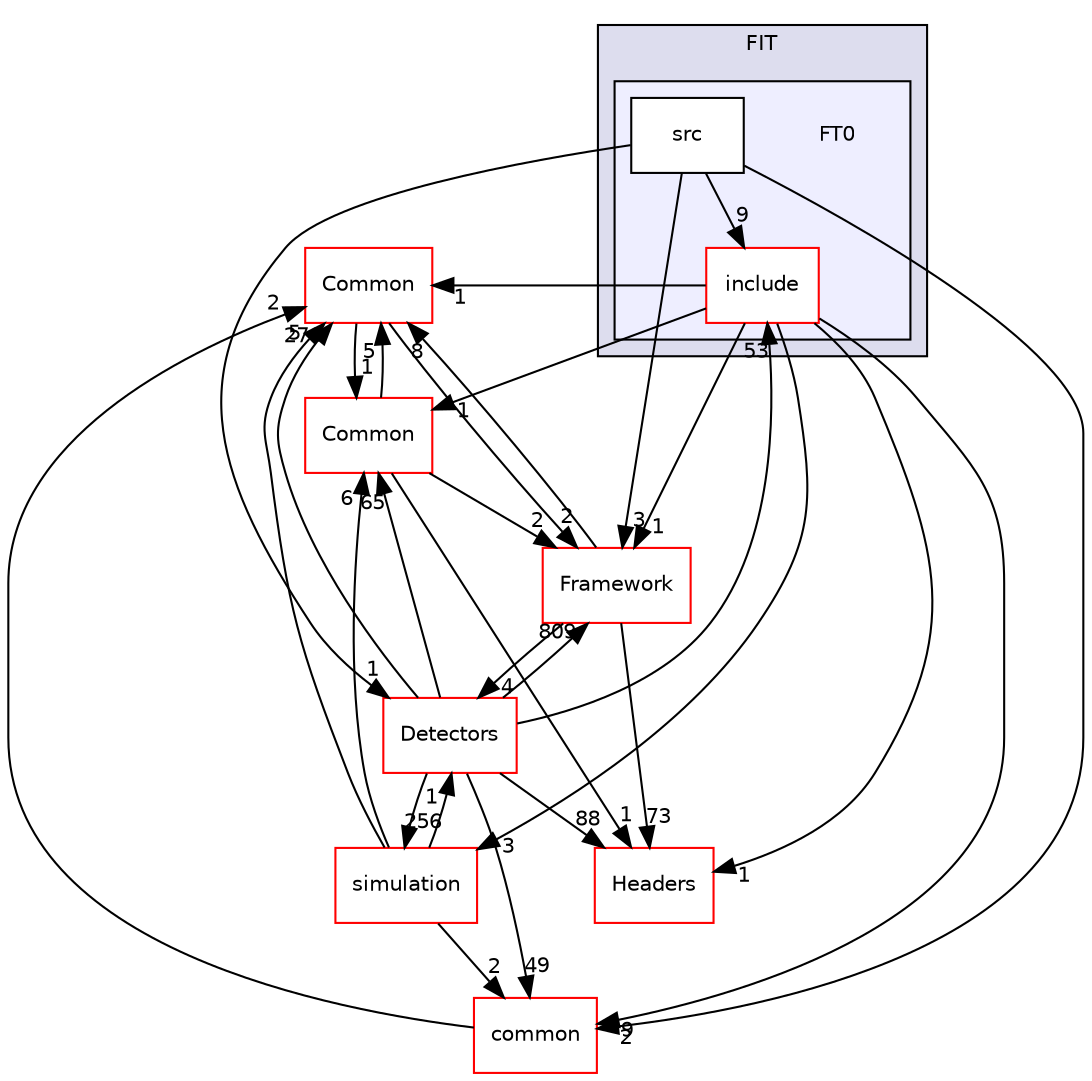 digraph "/home/travis/build/AliceO2Group/AliceO2/DataFormats/Detectors/FIT/FT0" {
  bgcolor=transparent;
  compound=true
  node [ fontsize="10", fontname="Helvetica"];
  edge [ labelfontsize="10", labelfontname="Helvetica"];
  subgraph clusterdir_6f689773863a160ed4e9bc61c1008ba5 {
    graph [ bgcolor="#ddddee", pencolor="black", label="FIT" fontname="Helvetica", fontsize="10", URL="dir_6f689773863a160ed4e9bc61c1008ba5.html"]
  subgraph clusterdir_c4f8a341900d529ea5f1c2b568ba3222 {
    graph [ bgcolor="#eeeeff", pencolor="black", label="" URL="dir_c4f8a341900d529ea5f1c2b568ba3222.html"];
    dir_c4f8a341900d529ea5f1c2b568ba3222 [shape=plaintext label="FT0"];
    dir_a6c44d6dafa1a8f18372aec58f930bca [shape=box label="include" color="red" fillcolor="white" style="filled" URL="dir_a6c44d6dafa1a8f18372aec58f930bca.html"];
    dir_37a1a8f97d1457be251c095a70339024 [shape=box label="src" color="black" fillcolor="white" style="filled" URL="dir_37a1a8f97d1457be251c095a70339024.html"];
  }
  }
  dir_4ab6b4cc6a7edbff49100e9123df213f [shape=box label="Common" color="red" URL="dir_4ab6b4cc6a7edbff49100e9123df213f.html"];
  dir_051dca18e802f8e9474f2e30d29c04e0 [shape=box label="Detectors" color="red" URL="dir_051dca18e802f8e9474f2e30d29c04e0.html"];
  dir_183e7c4434404fe9096e1bd8673e1fcf [shape=box label="Headers" color="red" URL="dir_183e7c4434404fe9096e1bd8673e1fcf.html"];
  dir_047746f9f311f49446db9474b7431d0d [shape=box label="simulation" color="red" URL="dir_047746f9f311f49446db9474b7431d0d.html"];
  dir_74593c7a91e03746ae2a516888bf9494 [shape=box label="Common" color="red" URL="dir_74593c7a91e03746ae2a516888bf9494.html"];
  dir_7924ba4398ae4560cd37376e44666c6d [shape=box label="common" color="red" URL="dir_7924ba4398ae4560cd37376e44666c6d.html"];
  dir_bcbb2cf9a3d3d83e5515c82071a07177 [shape=box label="Framework" color="red" URL="dir_bcbb2cf9a3d3d83e5515c82071a07177.html"];
  dir_37a1a8f97d1457be251c095a70339024->dir_051dca18e802f8e9474f2e30d29c04e0 [headlabel="1", labeldistance=1.5 headhref="dir_000156_000040.html"];
  dir_37a1a8f97d1457be251c095a70339024->dir_a6c44d6dafa1a8f18372aec58f930bca [headlabel="9", labeldistance=1.5 headhref="dir_000156_000125.html"];
  dir_37a1a8f97d1457be251c095a70339024->dir_7924ba4398ae4560cd37376e44666c6d [headlabel="2", labeldistance=1.5 headhref="dir_000156_000078.html"];
  dir_37a1a8f97d1457be251c095a70339024->dir_bcbb2cf9a3d3d83e5515c82071a07177 [headlabel="3", labeldistance=1.5 headhref="dir_000156_000014.html"];
  dir_4ab6b4cc6a7edbff49100e9123df213f->dir_74593c7a91e03746ae2a516888bf9494 [headlabel="1", labeldistance=1.5 headhref="dir_000028_000088.html"];
  dir_4ab6b4cc6a7edbff49100e9123df213f->dir_bcbb2cf9a3d3d83e5515c82071a07177 [headlabel="2", labeldistance=1.5 headhref="dir_000028_000014.html"];
  dir_051dca18e802f8e9474f2e30d29c04e0->dir_4ab6b4cc6a7edbff49100e9123df213f [headlabel="276", labeldistance=1.5 headhref="dir_000040_000028.html"];
  dir_051dca18e802f8e9474f2e30d29c04e0->dir_183e7c4434404fe9096e1bd8673e1fcf [headlabel="88", labeldistance=1.5 headhref="dir_000040_000081.html"];
  dir_051dca18e802f8e9474f2e30d29c04e0->dir_047746f9f311f49446db9474b7431d0d [headlabel="256", labeldistance=1.5 headhref="dir_000040_000246.html"];
  dir_051dca18e802f8e9474f2e30d29c04e0->dir_a6c44d6dafa1a8f18372aec58f930bca [headlabel="53", labeldistance=1.5 headhref="dir_000040_000125.html"];
  dir_051dca18e802f8e9474f2e30d29c04e0->dir_74593c7a91e03746ae2a516888bf9494 [headlabel="65", labeldistance=1.5 headhref="dir_000040_000088.html"];
  dir_051dca18e802f8e9474f2e30d29c04e0->dir_7924ba4398ae4560cd37376e44666c6d [headlabel="49", labeldistance=1.5 headhref="dir_000040_000078.html"];
  dir_051dca18e802f8e9474f2e30d29c04e0->dir_bcbb2cf9a3d3d83e5515c82071a07177 [headlabel="809", labeldistance=1.5 headhref="dir_000040_000014.html"];
  dir_047746f9f311f49446db9474b7431d0d->dir_4ab6b4cc6a7edbff49100e9123df213f [headlabel="5", labeldistance=1.5 headhref="dir_000246_000028.html"];
  dir_047746f9f311f49446db9474b7431d0d->dir_051dca18e802f8e9474f2e30d29c04e0 [headlabel="1", labeldistance=1.5 headhref="dir_000246_000040.html"];
  dir_047746f9f311f49446db9474b7431d0d->dir_74593c7a91e03746ae2a516888bf9494 [headlabel="6", labeldistance=1.5 headhref="dir_000246_000088.html"];
  dir_047746f9f311f49446db9474b7431d0d->dir_7924ba4398ae4560cd37376e44666c6d [headlabel="2", labeldistance=1.5 headhref="dir_000246_000078.html"];
  dir_a6c44d6dafa1a8f18372aec58f930bca->dir_4ab6b4cc6a7edbff49100e9123df213f [headlabel="1", labeldistance=1.5 headhref="dir_000125_000028.html"];
  dir_a6c44d6dafa1a8f18372aec58f930bca->dir_183e7c4434404fe9096e1bd8673e1fcf [headlabel="1", labeldistance=1.5 headhref="dir_000125_000081.html"];
  dir_a6c44d6dafa1a8f18372aec58f930bca->dir_047746f9f311f49446db9474b7431d0d [headlabel="3", labeldistance=1.5 headhref="dir_000125_000246.html"];
  dir_a6c44d6dafa1a8f18372aec58f930bca->dir_74593c7a91e03746ae2a516888bf9494 [headlabel="1", labeldistance=1.5 headhref="dir_000125_000088.html"];
  dir_a6c44d6dafa1a8f18372aec58f930bca->dir_7924ba4398ae4560cd37376e44666c6d [headlabel="9", labeldistance=1.5 headhref="dir_000125_000078.html"];
  dir_a6c44d6dafa1a8f18372aec58f930bca->dir_bcbb2cf9a3d3d83e5515c82071a07177 [headlabel="1", labeldistance=1.5 headhref="dir_000125_000014.html"];
  dir_74593c7a91e03746ae2a516888bf9494->dir_4ab6b4cc6a7edbff49100e9123df213f [headlabel="5", labeldistance=1.5 headhref="dir_000088_000028.html"];
  dir_74593c7a91e03746ae2a516888bf9494->dir_183e7c4434404fe9096e1bd8673e1fcf [headlabel="1", labeldistance=1.5 headhref="dir_000088_000081.html"];
  dir_74593c7a91e03746ae2a516888bf9494->dir_bcbb2cf9a3d3d83e5515c82071a07177 [headlabel="2", labeldistance=1.5 headhref="dir_000088_000014.html"];
  dir_7924ba4398ae4560cd37376e44666c6d->dir_4ab6b4cc6a7edbff49100e9123df213f [headlabel="2", labeldistance=1.5 headhref="dir_000078_000028.html"];
  dir_bcbb2cf9a3d3d83e5515c82071a07177->dir_4ab6b4cc6a7edbff49100e9123df213f [headlabel="8", labeldistance=1.5 headhref="dir_000014_000028.html"];
  dir_bcbb2cf9a3d3d83e5515c82071a07177->dir_051dca18e802f8e9474f2e30d29c04e0 [headlabel="4", labeldistance=1.5 headhref="dir_000014_000040.html"];
  dir_bcbb2cf9a3d3d83e5515c82071a07177->dir_183e7c4434404fe9096e1bd8673e1fcf [headlabel="73", labeldistance=1.5 headhref="dir_000014_000081.html"];
}
